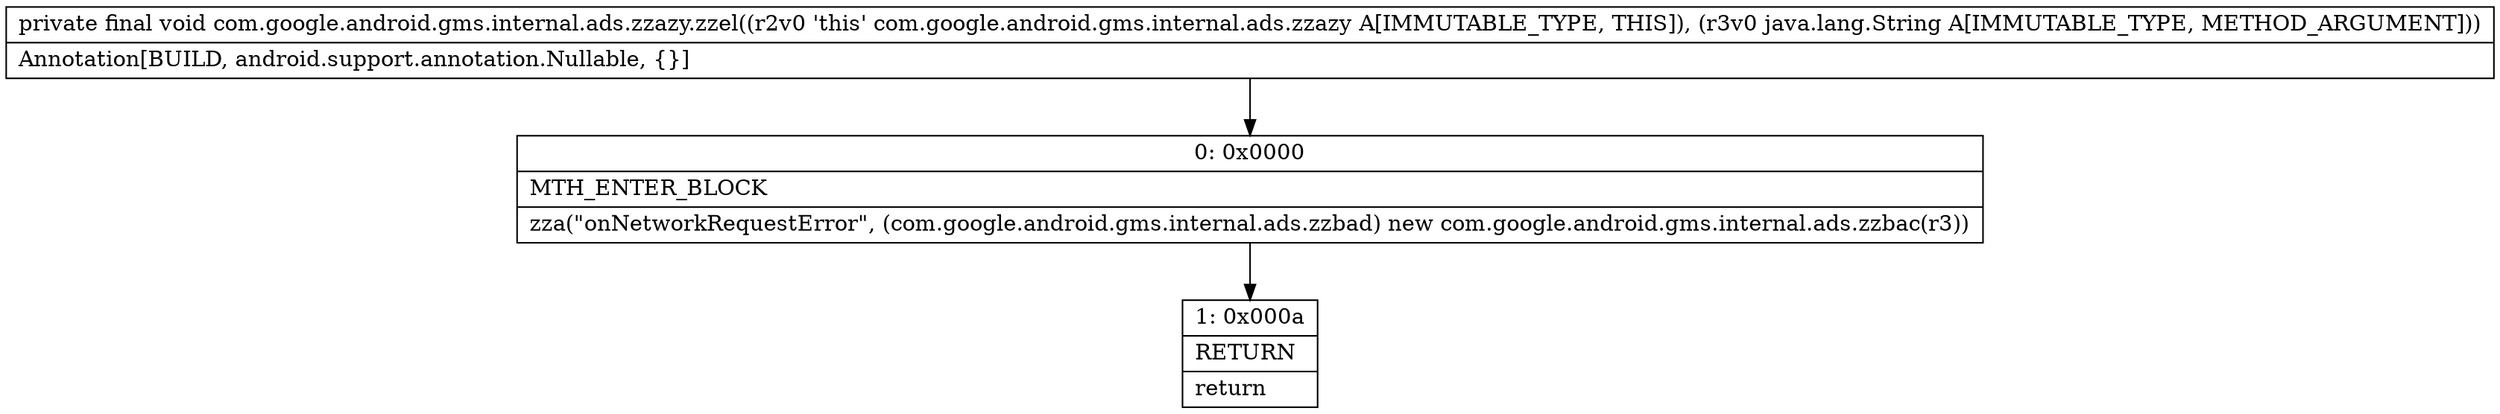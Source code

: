 digraph "CFG forcom.google.android.gms.internal.ads.zzazy.zzel(Ljava\/lang\/String;)V" {
Node_0 [shape=record,label="{0\:\ 0x0000|MTH_ENTER_BLOCK\l|zza(\"onNetworkRequestError\", (com.google.android.gms.internal.ads.zzbad) new com.google.android.gms.internal.ads.zzbac(r3))\l}"];
Node_1 [shape=record,label="{1\:\ 0x000a|RETURN\l|return\l}"];
MethodNode[shape=record,label="{private final void com.google.android.gms.internal.ads.zzazy.zzel((r2v0 'this' com.google.android.gms.internal.ads.zzazy A[IMMUTABLE_TYPE, THIS]), (r3v0 java.lang.String A[IMMUTABLE_TYPE, METHOD_ARGUMENT]))  | Annotation[BUILD, android.support.annotation.Nullable, \{\}]\l}"];
MethodNode -> Node_0;
Node_0 -> Node_1;
}

